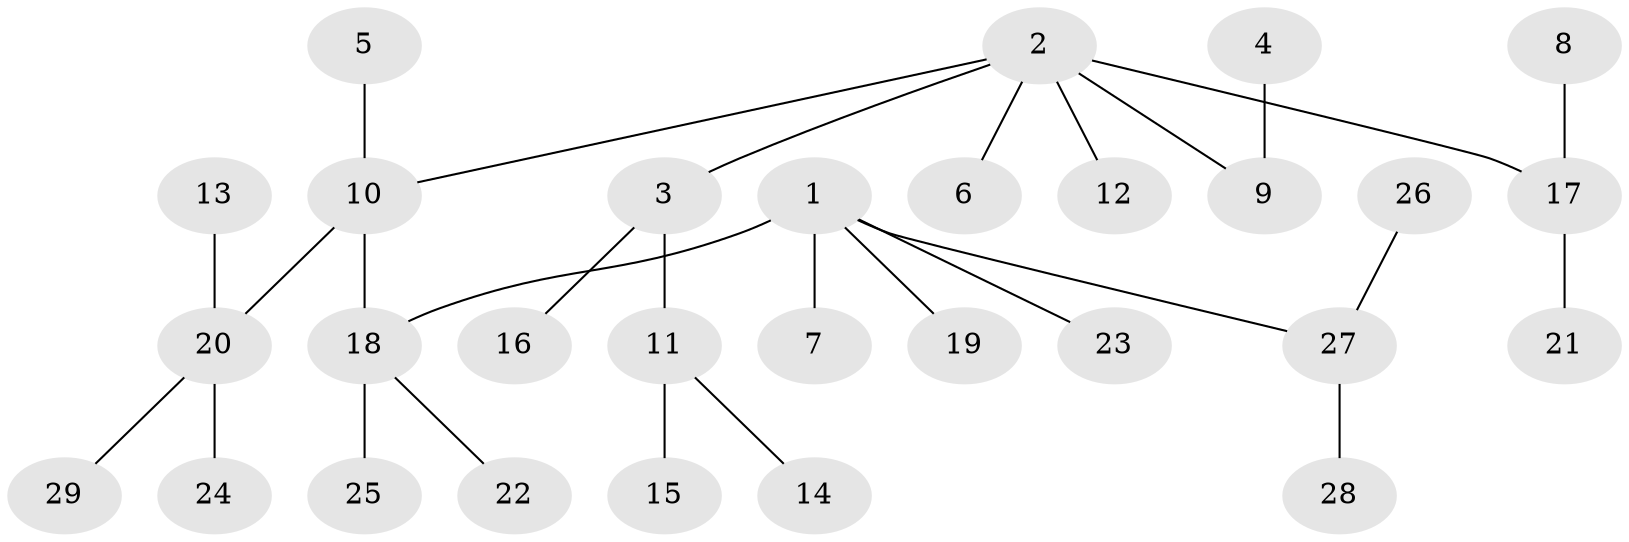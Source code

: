// original degree distribution, {4: 0.08620689655172414, 3: 0.13793103448275862, 2: 0.27586206896551724, 5: 0.017241379310344827, 6: 0.017241379310344827, 1: 0.46551724137931033}
// Generated by graph-tools (version 1.1) at 2025/26/03/09/25 03:26:32]
// undirected, 29 vertices, 28 edges
graph export_dot {
graph [start="1"]
  node [color=gray90,style=filled];
  1;
  2;
  3;
  4;
  5;
  6;
  7;
  8;
  9;
  10;
  11;
  12;
  13;
  14;
  15;
  16;
  17;
  18;
  19;
  20;
  21;
  22;
  23;
  24;
  25;
  26;
  27;
  28;
  29;
  1 -- 7 [weight=1.0];
  1 -- 18 [weight=1.0];
  1 -- 19 [weight=1.0];
  1 -- 23 [weight=1.0];
  1 -- 27 [weight=1.0];
  2 -- 3 [weight=1.0];
  2 -- 6 [weight=1.0];
  2 -- 9 [weight=1.0];
  2 -- 10 [weight=1.0];
  2 -- 12 [weight=1.0];
  2 -- 17 [weight=1.0];
  3 -- 11 [weight=1.0];
  3 -- 16 [weight=1.0];
  4 -- 9 [weight=1.0];
  5 -- 10 [weight=1.0];
  8 -- 17 [weight=1.0];
  10 -- 18 [weight=1.0];
  10 -- 20 [weight=1.0];
  11 -- 14 [weight=1.0];
  11 -- 15 [weight=1.0];
  13 -- 20 [weight=1.0];
  17 -- 21 [weight=1.0];
  18 -- 22 [weight=1.0];
  18 -- 25 [weight=1.0];
  20 -- 24 [weight=1.0];
  20 -- 29 [weight=1.0];
  26 -- 27 [weight=1.0];
  27 -- 28 [weight=1.0];
}
